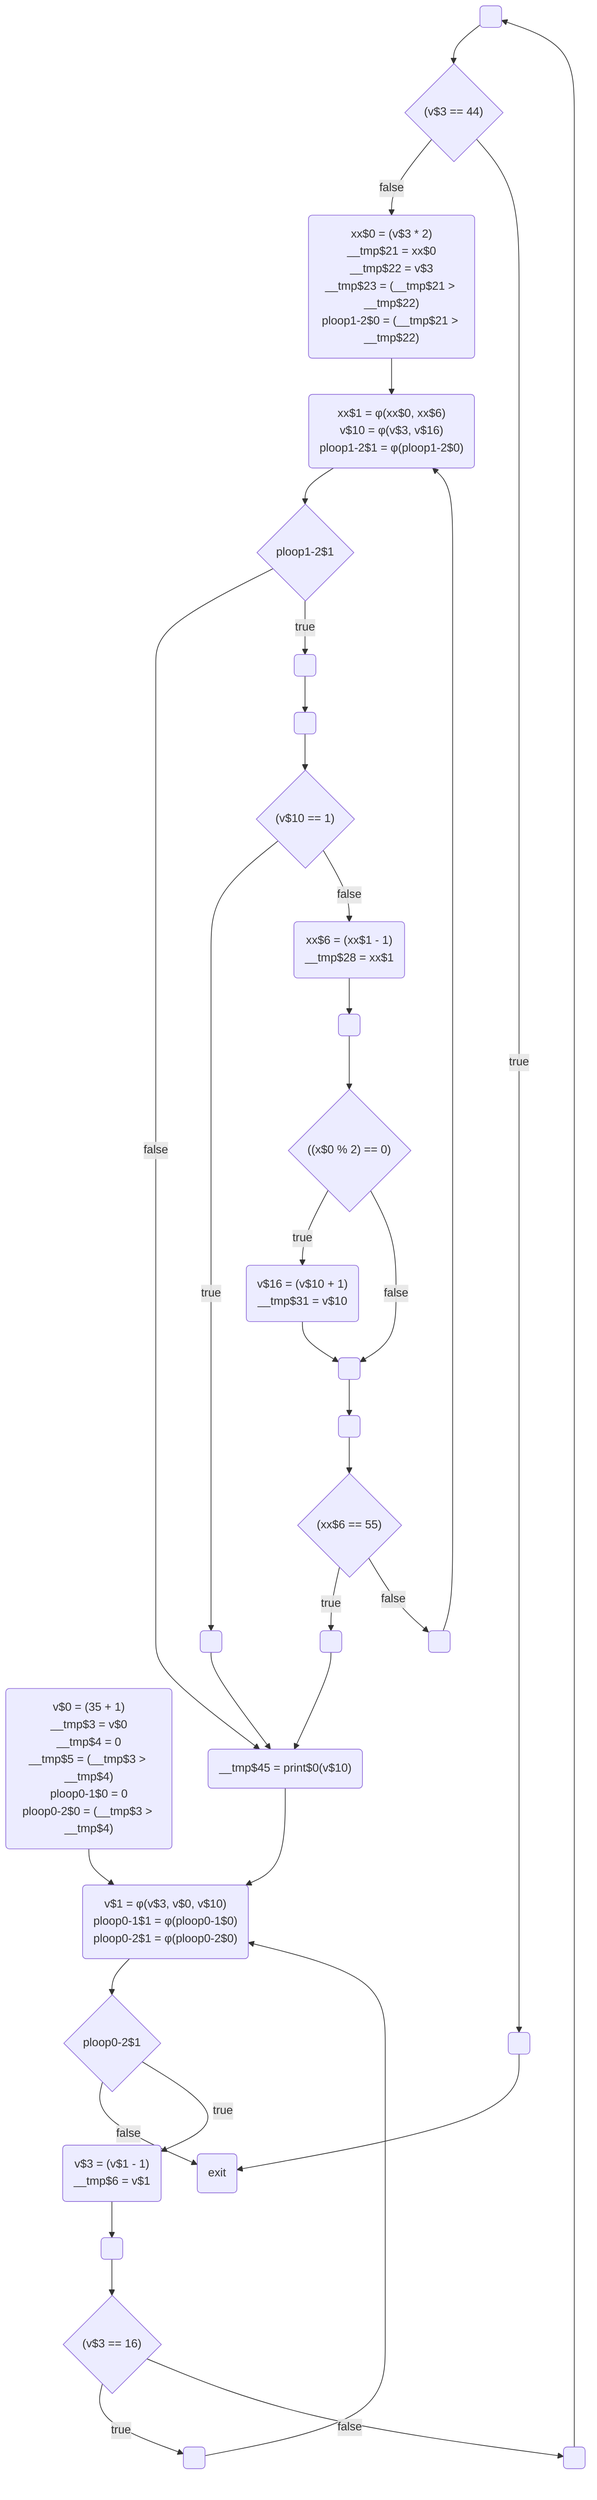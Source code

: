 flowchart TD
	if_cond$95(" ")
	if_true$110("v$16 = (v$10 + 1)<br>__tmp$31 = v$10")
	while_start$100("xx$1 = φ(xx$0, xx$6)<br>v$10 = φ(v$3, v$16)<br>ploop1-2$1 = φ(ploop1-2$0)")
	cond$109{"((x$0 % 2) == 0)"}
	if_cond$91(" ")
	if_true$97(" ")
	if_merged$111(" ")
	while_start$88("v$1 = φ(v$3, v$0, v$10)<br>ploop0-1$1 = φ(ploop0-1$0)<br>ploop0-2$1 = φ(ploop0-2$0)")
	while_body$102(" ")
	if_merged$115(" ")
	entry$87("v$0 = (35 + 1)<br>__tmp$3 = v$0<br>__tmp$4 = 0<br>__tmp$5 = (__tmp$3 > __tmp$4)<br>ploop0-1$0 = 0<br>ploop0-2$0 = (__tmp$3 > __tmp$4)")
	cond$104{"(v$10 == 1)"}
	if_cond$103(" ")
	if_true$105(" ")
	while_body$90("v$3 = (v$1 - 1)<br>__tmp$6 = v$1")
	cond$113{"(xx$6 == 55)"}
	if_true$114(" ")
	while_exit$98("exit")
	if_merged$94(" ")
	if_merged$107("xx$6 = (xx$1 - 1)<br>__tmp$28 = xx$1")
	if_merged$99("xx$0 = (v$3 * 2)<br>__tmp$21 = xx$0<br>__tmp$22 = v$3<br>__tmp$23 = (__tmp$21 > __tmp$22)<br>ploop1-2$0 = (__tmp$21 > __tmp$22)")
	cond$89{"ploop0-2$1"}
	cond$92{"(v$3 == 16)"}
	if_true$93(" ")
	cond$101{"ploop1-2$1"}
	cond$96{"(v$3 == 44)"}
	while_exit$106("__tmp$45 = print$0(v$10)")
	if_cond$112(" ")
	if_cond$108(" ")
	while_start$88 -->  cond$89
	if_merged$99 -->  while_start$100
	cond$109 --> |"true"| if_true$110
	if_merged$107 -->  if_cond$108
	cond$104 --> |"true"| if_true$105
	cond$109 --> |"false"| if_merged$111
	cond$104 --> |"false"| if_merged$107
	cond$101 --> |"false"| while_exit$106
	if_true$93 -->  while_start$88
	if_cond$103 -->  cond$104
	while_start$100 -->  cond$101
	cond$101 --> |"true"| while_body$102
	while_body$90 -->  if_cond$91
	entry$87 -->  while_start$88
	cond$113 --> |"true"| if_true$114
	if_merged$111 -->  if_cond$112
	while_body$102 -->  if_cond$103
	cond$92 --> |"true"| if_true$93
	cond$92 --> |"false"| if_merged$94
	cond$89 --> |"false"| while_exit$98
	if_cond$91 -->  cond$92
	cond$89 --> |"true"| while_body$90
	while_exit$106 -->  while_start$88
	if_true$114 -->  while_exit$106
	cond$96 --> |"false"| if_merged$99
	cond$96 --> |"true"| if_true$97
	cond$113 --> |"false"| if_merged$115
	if_cond$108 -->  cond$109
	if_cond$112 -->  cond$113
	if_merged$94 -->  if_cond$95
	if_true$97 -->  while_exit$98
	if_true$105 -->  while_exit$106
	if_cond$95 -->  cond$96
	if_merged$115 -->  while_start$100
	if_true$110 -->  if_merged$111